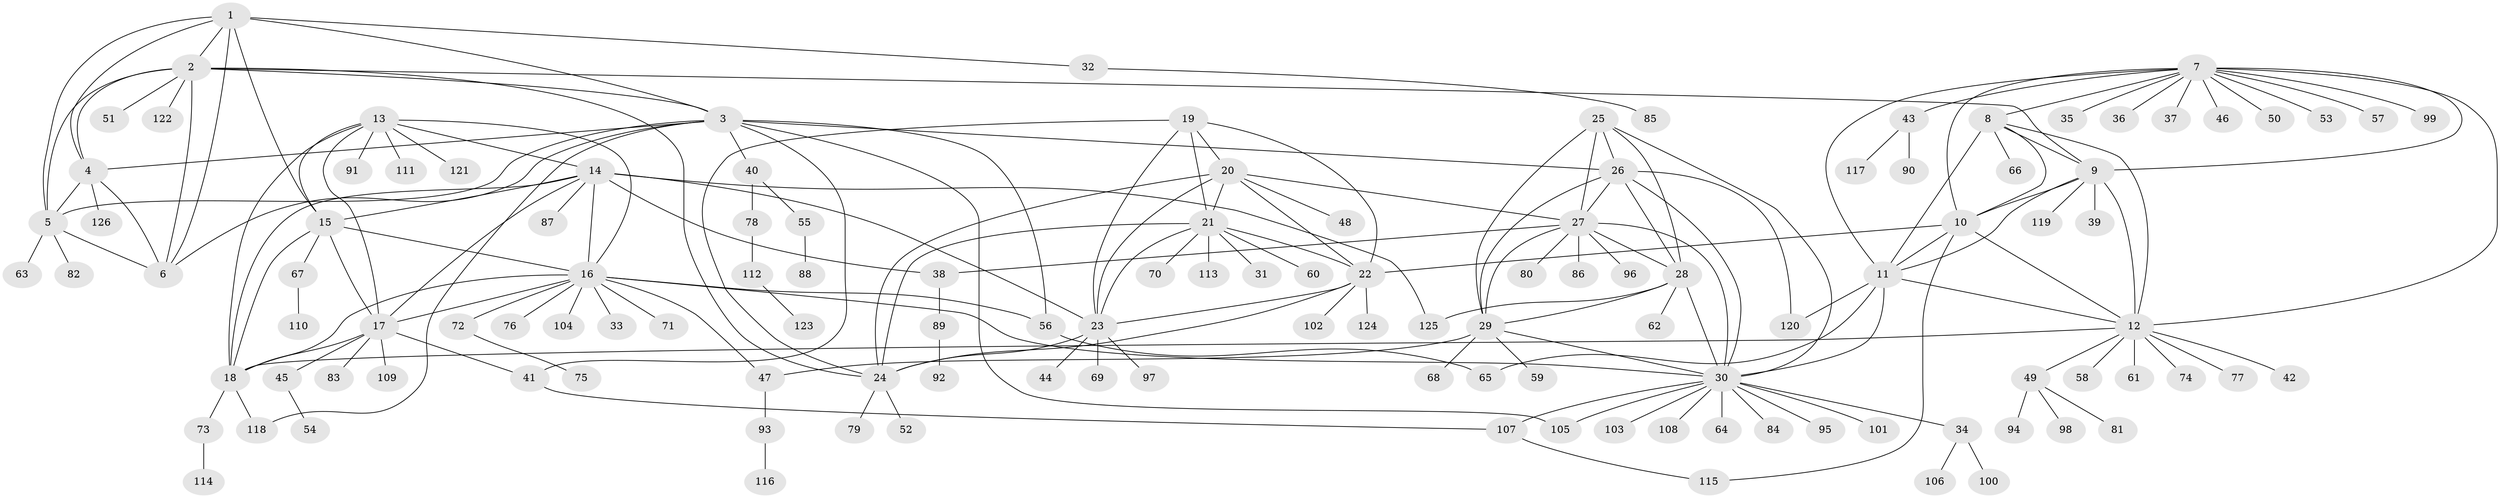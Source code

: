 // coarse degree distribution, {6: 0.04950495049504951, 10: 0.039603960396039604, 11: 0.019801980198019802, 4: 0.0297029702970297, 12: 0.009900990099009901, 8: 0.019801980198019802, 7: 0.019801980198019802, 24: 0.009900990099009901, 5: 0.0297029702970297, 1: 0.6237623762376238, 2: 0.10891089108910891, 3: 0.039603960396039604}
// Generated by graph-tools (version 1.1) at 2025/24/03/03/25 07:24:17]
// undirected, 126 vertices, 192 edges
graph export_dot {
graph [start="1"]
  node [color=gray90,style=filled];
  1;
  2;
  3;
  4;
  5;
  6;
  7;
  8;
  9;
  10;
  11;
  12;
  13;
  14;
  15;
  16;
  17;
  18;
  19;
  20;
  21;
  22;
  23;
  24;
  25;
  26;
  27;
  28;
  29;
  30;
  31;
  32;
  33;
  34;
  35;
  36;
  37;
  38;
  39;
  40;
  41;
  42;
  43;
  44;
  45;
  46;
  47;
  48;
  49;
  50;
  51;
  52;
  53;
  54;
  55;
  56;
  57;
  58;
  59;
  60;
  61;
  62;
  63;
  64;
  65;
  66;
  67;
  68;
  69;
  70;
  71;
  72;
  73;
  74;
  75;
  76;
  77;
  78;
  79;
  80;
  81;
  82;
  83;
  84;
  85;
  86;
  87;
  88;
  89;
  90;
  91;
  92;
  93;
  94;
  95;
  96;
  97;
  98;
  99;
  100;
  101;
  102;
  103;
  104;
  105;
  106;
  107;
  108;
  109;
  110;
  111;
  112;
  113;
  114;
  115;
  116;
  117;
  118;
  119;
  120;
  121;
  122;
  123;
  124;
  125;
  126;
  1 -- 2;
  1 -- 3;
  1 -- 4;
  1 -- 5;
  1 -- 6;
  1 -- 15;
  1 -- 32;
  2 -- 3;
  2 -- 4;
  2 -- 5;
  2 -- 6;
  2 -- 9;
  2 -- 24;
  2 -- 51;
  2 -- 122;
  3 -- 4;
  3 -- 5;
  3 -- 6;
  3 -- 26;
  3 -- 40;
  3 -- 41;
  3 -- 56;
  3 -- 105;
  3 -- 118;
  4 -- 5;
  4 -- 6;
  4 -- 126;
  5 -- 6;
  5 -- 63;
  5 -- 82;
  7 -- 8;
  7 -- 9;
  7 -- 10;
  7 -- 11;
  7 -- 12;
  7 -- 35;
  7 -- 36;
  7 -- 37;
  7 -- 43;
  7 -- 46;
  7 -- 50;
  7 -- 53;
  7 -- 57;
  7 -- 99;
  8 -- 9;
  8 -- 10;
  8 -- 11;
  8 -- 12;
  8 -- 66;
  9 -- 10;
  9 -- 11;
  9 -- 12;
  9 -- 39;
  9 -- 119;
  10 -- 11;
  10 -- 12;
  10 -- 22;
  10 -- 115;
  11 -- 12;
  11 -- 30;
  11 -- 65;
  11 -- 120;
  12 -- 18;
  12 -- 42;
  12 -- 49;
  12 -- 58;
  12 -- 61;
  12 -- 74;
  12 -- 77;
  13 -- 14;
  13 -- 15;
  13 -- 16;
  13 -- 17;
  13 -- 18;
  13 -- 91;
  13 -- 111;
  13 -- 121;
  14 -- 15;
  14 -- 16;
  14 -- 17;
  14 -- 18;
  14 -- 23;
  14 -- 38;
  14 -- 87;
  14 -- 125;
  15 -- 16;
  15 -- 17;
  15 -- 18;
  15 -- 67;
  16 -- 17;
  16 -- 18;
  16 -- 30;
  16 -- 33;
  16 -- 47;
  16 -- 56;
  16 -- 71;
  16 -- 72;
  16 -- 76;
  16 -- 104;
  17 -- 18;
  17 -- 41;
  17 -- 45;
  17 -- 83;
  17 -- 109;
  18 -- 73;
  18 -- 118;
  19 -- 20;
  19 -- 21;
  19 -- 22;
  19 -- 23;
  19 -- 24;
  20 -- 21;
  20 -- 22;
  20 -- 23;
  20 -- 24;
  20 -- 27;
  20 -- 48;
  21 -- 22;
  21 -- 23;
  21 -- 24;
  21 -- 31;
  21 -- 60;
  21 -- 70;
  21 -- 113;
  22 -- 23;
  22 -- 24;
  22 -- 102;
  22 -- 124;
  23 -- 24;
  23 -- 44;
  23 -- 69;
  23 -- 97;
  24 -- 52;
  24 -- 79;
  25 -- 26;
  25 -- 27;
  25 -- 28;
  25 -- 29;
  25 -- 30;
  26 -- 27;
  26 -- 28;
  26 -- 29;
  26 -- 30;
  26 -- 120;
  27 -- 28;
  27 -- 29;
  27 -- 30;
  27 -- 38;
  27 -- 80;
  27 -- 86;
  27 -- 96;
  28 -- 29;
  28 -- 30;
  28 -- 62;
  28 -- 125;
  29 -- 30;
  29 -- 47;
  29 -- 59;
  29 -- 68;
  30 -- 34;
  30 -- 64;
  30 -- 84;
  30 -- 95;
  30 -- 101;
  30 -- 103;
  30 -- 105;
  30 -- 107;
  30 -- 108;
  32 -- 85;
  34 -- 100;
  34 -- 106;
  38 -- 89;
  40 -- 55;
  40 -- 78;
  41 -- 107;
  43 -- 90;
  43 -- 117;
  45 -- 54;
  47 -- 93;
  49 -- 81;
  49 -- 94;
  49 -- 98;
  55 -- 88;
  56 -- 65;
  67 -- 110;
  72 -- 75;
  73 -- 114;
  78 -- 112;
  89 -- 92;
  93 -- 116;
  107 -- 115;
  112 -- 123;
}
